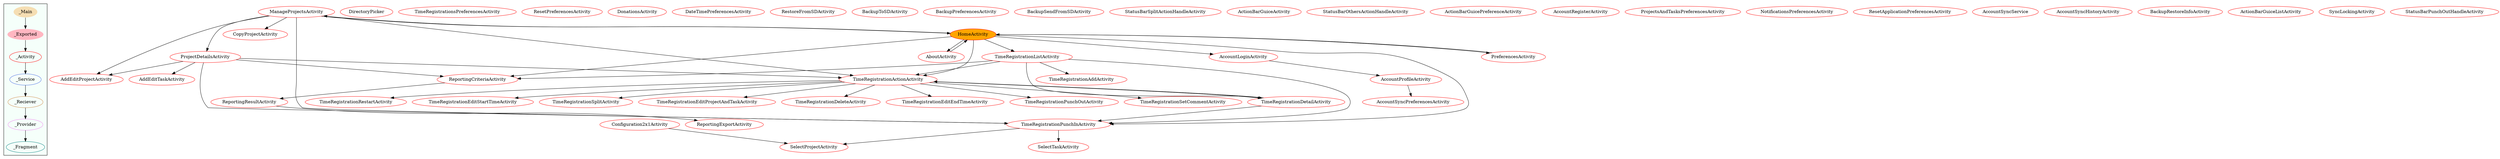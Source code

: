 digraph G {
subgraph cluster_legend{ 
bgcolor=mintcream;
_Activity[color = red];
_Service[color = royalblue];
_Provider[color = violet];
_Reciever[color = peru];
_Fragment[color = teal];
_Main[style=filled, fillcolor=wheat, color = mintcream];
_Exported[style=filled, fillcolor=lightpink, color = mintcream];
_Main -> _Exported -> _Activity -> _Service -> _Reciever -> _Provider -> _Fragment; 
}
TimeRegistrationPunchInActivity[color = red];
ReportingResultActivity[color = red];
DirectoryPicker[color = red];
SelectTaskActivity[color = red];
TimeRegistrationsPreferencesActivity[color = red];
TimeRegistrationSplitActivity[color = red];
TimeRegistrationListActivity[color = red];
TimeRegistrationEditProjectAndTaskActivity[color = red];
PreferencesActivity[color = red];
ManageProjectsActivity[color = red];
ResetPreferencesActivity[color = red];
TimeRegistrationDeleteActivity[color = red];
TimeRegistrationEditEndTimeActivity[color = red];
TimeRegistrationActionActivity[color = red];
DonationsActivity[color = red];
DateTimePreferencesActivity[color = red];
RestoreFromSDActivity[color = red];
CopyProjectActivity[color = red];
AddEditTaskActivity[color = red];
Configuration2x1Activity[color = red];
TimeRegistrationPunchOutActivity[color = red];
AccountSyncPreferencesActivity[color = red];
BackupToSDActivity[color = red];
BackupPreferencesActivity[color = red];
BackupSendFromSDActivity[color = red];
AboutActivity[color = red];
StatusBarSplitActionHandleActivity[color = red];
ReportingCriteriaActivity[color = red];
ActionBarGuiceActivity[color = red];
TimeRegistrationSetCommentActivity[color = red];
ProjectDetailsActivity[color = red];
SelectProjectActivity[color = red];
TimeRegistrationRestartActivity[color = red];
StatusBarOthersActionHandleActivity[color = red];
ActionBarGuicePreferenceActivity[color = red];
TimeRegistrationAddActivity[color = red];
AccountRegisterActivity[color = red];
TimeRegistrationEditStartTimeActivity[color = red];
ProjectsAndTasksPreferencesActivity[color = red];
AccountProfileActivity[color = red];
AddEditProjectActivity[color = red];
NotificationsPreferencesActivity[color = red];
ResetApplicationPreferencesActivity[color = red];
AccountSyncService[color = red];
AccountSyncHistoryActivity[color = red];
BackupRestoreInfoActivity[color = red];
AccountLoginActivity[color = red];
ActionBarGuiceListActivity[color = red];
SyncLockingActivity[color = red];
TimeRegistrationDetailActivity[color = red];
ReportingExportActivity[color = red];
HomeActivity[style=filled, fillcolor=orange, color = red];
StatusBarPunchOutHandleActivity[color = red];

 TimeRegistrationPunchInActivity -> SelectTaskActivity
 TimeRegistrationPunchInActivity -> SelectProjectActivity
 ReportingResultActivity -> ReportingExportActivity
 TimeRegistrationListActivity -> TimeRegistrationAddActivity
 TimeRegistrationListActivity -> ReportingCriteriaActivity
 TimeRegistrationListActivity -> TimeRegistrationActionActivity
 TimeRegistrationListActivity -> TimeRegistrationDetailActivity
 TimeRegistrationListActivity -> TimeRegistrationPunchInActivity
 PreferencesActivity -> HomeActivity
 ManageProjectsActivity -> HomeActivity
 ManageProjectsActivity -> TimeRegistrationPunchInActivity
 ManageProjectsActivity -> AddEditProjectActivity
 ManageProjectsActivity -> CopyProjectActivity
 ManageProjectsActivity -> ProjectDetailsActivity
 ManageProjectsActivity -> TimeRegistrationActionActivity
 TimeRegistrationActionActivity -> TimeRegistrationSplitActivity
 TimeRegistrationActionActivity -> TimeRegistrationPunchOutActivity
 TimeRegistrationActionActivity -> TimeRegistrationEditStartTimeActivity
 TimeRegistrationActionActivity -> TimeRegistrationDeleteActivity
 TimeRegistrationActionActivity -> TimeRegistrationSetCommentActivity
 TimeRegistrationActionActivity -> TimeRegistrationDetailActivity
 TimeRegistrationActionActivity -> TimeRegistrationEditProjectAndTaskActivity
 TimeRegistrationActionActivity -> TimeRegistrationEditEndTimeActivity
 TimeRegistrationActionActivity -> TimeRegistrationRestartActivity
 Configuration2x1Activity -> SelectProjectActivity
 AboutActivity -> HomeActivity
 ReportingCriteriaActivity -> ReportingResultActivity
 ProjectDetailsActivity -> TimeRegistrationPunchInActivity
 ProjectDetailsActivity -> AddEditTaskActivity
 ProjectDetailsActivity -> AddEditProjectActivity
 ProjectDetailsActivity -> ReportingCriteriaActivity
 ProjectDetailsActivity -> TimeRegistrationActionActivity
 AccountProfileActivity -> AccountSyncPreferencesActivity
 AccountLoginActivity -> AccountProfileActivity
 TimeRegistrationDetailActivity -> TimeRegistrationPunchInActivity
 TimeRegistrationDetailActivity -> TimeRegistrationActionActivity
 HomeActivity -> PreferencesActivity
 HomeActivity -> ReportingCriteriaActivity
 HomeActivity -> TimeRegistrationListActivity
 HomeActivity -> AccountLoginActivity
 HomeActivity -> TimeRegistrationActionActivity
 HomeActivity -> ManageProjectsActivity
 HomeActivity -> AboutActivity
 HomeActivity -> TimeRegistrationPunchInActivity
}